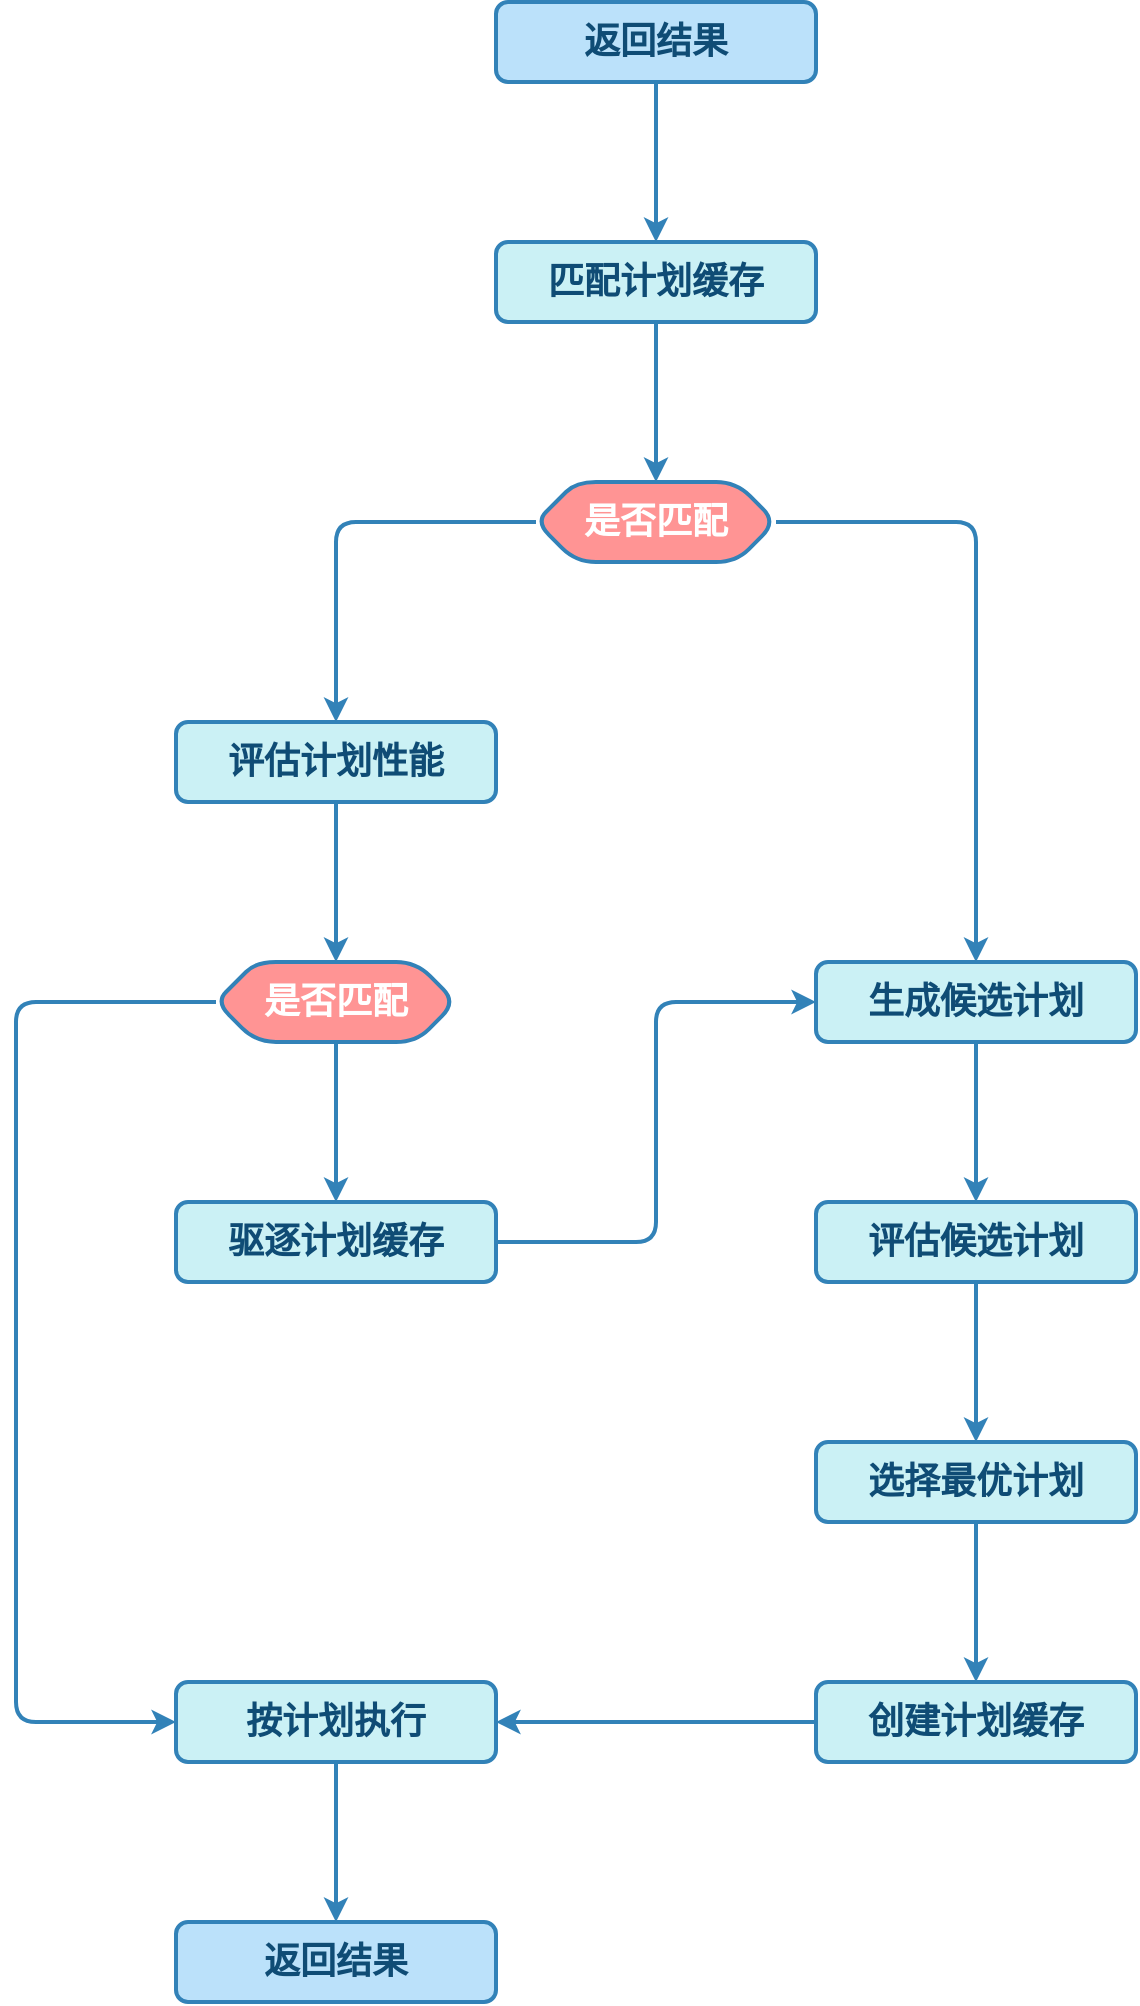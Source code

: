 <mxfile compressed="true" version="22.0.3" type="device"><diagram id="T8LRyA6OH0pvgJejiyML" name="索引执行计划"><mxGraphModel dx="782" dy="1408" grid="1" gridSize="10" guides="1" tooltips="1" connect="1" arrows="1" fold="1" page="1" pageScale="1" pageWidth="1169" pageHeight="1654" math="0" shadow="0"><root><mxCell id="0"/><mxCell id="1" parent="0"/><mxCell id="HTw7Mf0NKiv1tRz2owHZ-4" value="" style="edgeStyle=orthogonalEdgeStyle;shape=connector;rounded=0;orthogonalLoop=1;jettySize=auto;html=1;labelBackgroundColor=default;strokeColor=#3282B8;strokeWidth=2;align=center;verticalAlign=middle;fontFamily=Comic Sans MS;fontSize=18;fontColor=#0F4C75;endArrow=classic;endFill=1;" edge="1" parent="1" source="HTw7Mf0NKiv1tRz2owHZ-1" target="HTw7Mf0NKiv1tRz2owHZ-3"><mxGeometry relative="1" as="geometry"/></mxCell><mxCell id="HTw7Mf0NKiv1tRz2owHZ-1" value="匹配计划缓存" style="rounded=1;whiteSpace=wrap;html=1;fontFamily=Comic Sans MS;fontStyle=1;labelBackgroundColor=none;fillColor=#CBF1F5;strokeColor=#3282B8;fontColor=#0F4C75;shadow=0;container=0;fontSize=18;verticalAlign=middle;strokeWidth=2;" vertex="1" parent="1"><mxGeometry x="520" y="360" width="160" height="40" as="geometry"/></mxCell><mxCell id="HTw7Mf0NKiv1tRz2owHZ-8" value="" style="edgeStyle=orthogonalEdgeStyle;shape=connector;rounded=0;orthogonalLoop=1;jettySize=auto;html=1;labelBackgroundColor=default;strokeColor=#3282B8;strokeWidth=2;align=center;verticalAlign=middle;fontFamily=Comic Sans MS;fontSize=18;fontColor=#0F4C75;endArrow=classic;endFill=1;entryX=0.5;entryY=0;entryDx=0;entryDy=0;" edge="1" parent="1" source="HTw7Mf0NKiv1tRz2owHZ-2" target="HTw7Mf0NKiv1tRz2owHZ-9"><mxGeometry relative="1" as="geometry"/></mxCell><mxCell id="HTw7Mf0NKiv1tRz2owHZ-2" value="评估计划性能" style="rounded=1;whiteSpace=wrap;html=1;fontFamily=Comic Sans MS;fontStyle=1;labelBackgroundColor=none;fillColor=#CBF1F5;strokeColor=#3282B8;fontColor=#0F4C75;shadow=0;container=0;fontSize=18;verticalAlign=middle;strokeWidth=2;" vertex="1" parent="1"><mxGeometry x="360" y="600" width="160" height="40" as="geometry"/></mxCell><mxCell id="HTw7Mf0NKiv1tRz2owHZ-5" style="edgeStyle=orthogonalEdgeStyle;shape=connector;rounded=1;orthogonalLoop=1;jettySize=auto;html=1;labelBackgroundColor=default;strokeColor=#3282B8;strokeWidth=2;align=center;verticalAlign=middle;fontFamily=Comic Sans MS;fontSize=18;fontColor=#0F4C75;endArrow=classic;endFill=1;" edge="1" parent="1" source="HTw7Mf0NKiv1tRz2owHZ-3" target="HTw7Mf0NKiv1tRz2owHZ-2"><mxGeometry relative="1" as="geometry"/></mxCell><mxCell id="HTw7Mf0NKiv1tRz2owHZ-12" style="edgeStyle=orthogonalEdgeStyle;shape=connector;rounded=1;orthogonalLoop=1;jettySize=auto;html=1;entryX=0.5;entryY=0;entryDx=0;entryDy=0;labelBackgroundColor=default;strokeColor=#3282B8;strokeWidth=2;align=center;verticalAlign=middle;fontFamily=Comic Sans MS;fontSize=18;fontColor=#0F4C75;endArrow=classic;endFill=1;" edge="1" parent="1" source="HTw7Mf0NKiv1tRz2owHZ-3" target="HTw7Mf0NKiv1tRz2owHZ-6"><mxGeometry relative="1" as="geometry"/></mxCell><mxCell id="HTw7Mf0NKiv1tRz2owHZ-3" value="&lt;div&gt;是否匹配&lt;/div&gt;" style="shape=hexagon;perimeter=hexagonPerimeter2;whiteSpace=wrap;html=1;fixedSize=1;rounded=1;shadow=0;strokeColor=#3282B8;strokeWidth=2;align=center;verticalAlign=middle;fontFamily=Comic Sans MS;fontSize=18;fontColor=#FFFFFF;fillColor=#FF9494;fontStyle=1" vertex="1" parent="1"><mxGeometry x="540" y="480" width="120" height="40" as="geometry"/></mxCell><mxCell id="HTw7Mf0NKiv1tRz2owHZ-16" value="" style="edgeStyle=orthogonalEdgeStyle;shape=connector;rounded=0;orthogonalLoop=1;jettySize=auto;html=1;labelBackgroundColor=default;strokeColor=#3282B8;strokeWidth=2;align=center;verticalAlign=middle;fontFamily=Comic Sans MS;fontSize=18;fontColor=#0F4C75;endArrow=classic;endFill=1;" edge="1" parent="1" source="HTw7Mf0NKiv1tRz2owHZ-6" target="HTw7Mf0NKiv1tRz2owHZ-13"><mxGeometry relative="1" as="geometry"/></mxCell><mxCell id="HTw7Mf0NKiv1tRz2owHZ-6" value="生成候选计划" style="rounded=1;whiteSpace=wrap;html=1;fontFamily=Comic Sans MS;fontStyle=1;labelBackgroundColor=none;fillColor=#CBF1F5;strokeColor=#3282B8;fontColor=#0F4C75;shadow=0;container=0;fontSize=18;verticalAlign=middle;strokeWidth=2;" vertex="1" parent="1"><mxGeometry x="680" y="720" width="160" height="40" as="geometry"/></mxCell><mxCell id="HTw7Mf0NKiv1tRz2owHZ-11" value="" style="edgeStyle=orthogonalEdgeStyle;shape=connector;rounded=1;orthogonalLoop=1;jettySize=auto;html=1;labelBackgroundColor=default;strokeColor=#3282B8;strokeWidth=2;align=center;verticalAlign=middle;fontFamily=Comic Sans MS;fontSize=18;fontColor=#0F4C75;endArrow=classic;endFill=1;entryX=0;entryY=0.5;entryDx=0;entryDy=0;" edge="1" parent="1" source="HTw7Mf0NKiv1tRz2owHZ-7" target="HTw7Mf0NKiv1tRz2owHZ-6"><mxGeometry relative="1" as="geometry"/></mxCell><mxCell id="HTw7Mf0NKiv1tRz2owHZ-7" value="驱逐计划缓存" style="rounded=1;whiteSpace=wrap;html=1;fontFamily=Comic Sans MS;fontStyle=1;labelBackgroundColor=none;fillColor=#CBF1F5;strokeColor=#3282B8;fontColor=#0F4C75;shadow=0;container=0;fontSize=18;verticalAlign=middle;strokeWidth=2;" vertex="1" parent="1"><mxGeometry x="360" y="840" width="160" height="40" as="geometry"/></mxCell><mxCell id="HTw7Mf0NKiv1tRz2owHZ-10" value="" style="edgeStyle=orthogonalEdgeStyle;shape=connector;rounded=0;orthogonalLoop=1;jettySize=auto;html=1;labelBackgroundColor=default;strokeColor=#3282B8;strokeWidth=2;align=center;verticalAlign=middle;fontFamily=Comic Sans MS;fontSize=18;fontColor=#0F4C75;endArrow=classic;endFill=1;" edge="1" parent="1" source="HTw7Mf0NKiv1tRz2owHZ-9" target="HTw7Mf0NKiv1tRz2owHZ-7"><mxGeometry relative="1" as="geometry"/></mxCell><mxCell id="HTw7Mf0NKiv1tRz2owHZ-21" style="edgeStyle=orthogonalEdgeStyle;shape=connector;rounded=1;orthogonalLoop=1;jettySize=auto;html=1;entryX=0;entryY=0.5;entryDx=0;entryDy=0;labelBackgroundColor=default;strokeColor=#3282B8;strokeWidth=2;align=center;verticalAlign=middle;fontFamily=Comic Sans MS;fontSize=18;fontColor=#0F4C75;endArrow=classic;endFill=1;exitX=0;exitY=0.5;exitDx=0;exitDy=0;" edge="1" parent="1" source="HTw7Mf0NKiv1tRz2owHZ-9" target="HTw7Mf0NKiv1tRz2owHZ-19"><mxGeometry relative="1" as="geometry"><Array as="points"><mxPoint x="280" y="740"/><mxPoint x="280" y="1100"/></Array></mxGeometry></mxCell><mxCell id="HTw7Mf0NKiv1tRz2owHZ-9" value="&lt;div&gt;是否匹配&lt;/div&gt;" style="shape=hexagon;perimeter=hexagonPerimeter2;whiteSpace=wrap;html=1;fixedSize=1;rounded=1;shadow=0;strokeColor=#3282B8;strokeWidth=2;align=center;verticalAlign=middle;fontFamily=Comic Sans MS;fontSize=18;fontColor=#FFFFFF;fillColor=#FF9494;fontStyle=1" vertex="1" parent="1"><mxGeometry x="380" y="720" width="120" height="40" as="geometry"/></mxCell><mxCell id="HTw7Mf0NKiv1tRz2owHZ-17" value="" style="edgeStyle=orthogonalEdgeStyle;shape=connector;rounded=0;orthogonalLoop=1;jettySize=auto;html=1;labelBackgroundColor=default;strokeColor=#3282B8;strokeWidth=2;align=center;verticalAlign=middle;fontFamily=Comic Sans MS;fontSize=18;fontColor=#0F4C75;endArrow=classic;endFill=1;" edge="1" parent="1" source="HTw7Mf0NKiv1tRz2owHZ-13" target="HTw7Mf0NKiv1tRz2owHZ-14"><mxGeometry relative="1" as="geometry"/></mxCell><mxCell id="HTw7Mf0NKiv1tRz2owHZ-13" value="评估候选计划" style="rounded=1;whiteSpace=wrap;html=1;fontFamily=Comic Sans MS;fontStyle=1;labelBackgroundColor=none;fillColor=#CBF1F5;strokeColor=#3282B8;fontColor=#0F4C75;shadow=0;container=0;fontSize=18;verticalAlign=middle;strokeWidth=2;" vertex="1" parent="1"><mxGeometry x="680" y="840" width="160" height="40" as="geometry"/></mxCell><mxCell id="HTw7Mf0NKiv1tRz2owHZ-18" value="" style="edgeStyle=orthogonalEdgeStyle;shape=connector;rounded=0;orthogonalLoop=1;jettySize=auto;html=1;labelBackgroundColor=default;strokeColor=#3282B8;strokeWidth=2;align=center;verticalAlign=middle;fontFamily=Comic Sans MS;fontSize=18;fontColor=#0F4C75;endArrow=classic;endFill=1;" edge="1" parent="1" source="HTw7Mf0NKiv1tRz2owHZ-14" target="HTw7Mf0NKiv1tRz2owHZ-15"><mxGeometry relative="1" as="geometry"/></mxCell><mxCell id="HTw7Mf0NKiv1tRz2owHZ-14" value="选择最优计划" style="rounded=1;whiteSpace=wrap;html=1;fontFamily=Comic Sans MS;fontStyle=1;labelBackgroundColor=none;fillColor=#CBF1F5;strokeColor=#3282B8;fontColor=#0F4C75;shadow=0;container=0;fontSize=18;verticalAlign=middle;strokeWidth=2;" vertex="1" parent="1"><mxGeometry x="680" y="960" width="160" height="40" as="geometry"/></mxCell><mxCell id="HTw7Mf0NKiv1tRz2owHZ-20" style="edgeStyle=orthogonalEdgeStyle;shape=connector;rounded=0;orthogonalLoop=1;jettySize=auto;html=1;entryX=1;entryY=0.5;entryDx=0;entryDy=0;labelBackgroundColor=default;strokeColor=#3282B8;strokeWidth=2;align=center;verticalAlign=middle;fontFamily=Comic Sans MS;fontSize=18;fontColor=#0F4C75;endArrow=classic;endFill=1;" edge="1" parent="1" source="HTw7Mf0NKiv1tRz2owHZ-15" target="HTw7Mf0NKiv1tRz2owHZ-19"><mxGeometry relative="1" as="geometry"/></mxCell><mxCell id="HTw7Mf0NKiv1tRz2owHZ-15" value="创建计划缓存" style="rounded=1;whiteSpace=wrap;html=1;fontFamily=Comic Sans MS;fontStyle=1;labelBackgroundColor=none;fillColor=#CBF1F5;strokeColor=#3282B8;fontColor=#0F4C75;shadow=0;container=0;fontSize=18;verticalAlign=middle;strokeWidth=2;" vertex="1" parent="1"><mxGeometry x="680" y="1080" width="160" height="40" as="geometry"/></mxCell><mxCell id="bLcaSKiLG5diKZYi5GMX-2" value="" style="edgeStyle=orthogonalEdgeStyle;shape=connector;rounded=0;orthogonalLoop=1;jettySize=auto;html=1;labelBackgroundColor=default;strokeColor=#3282B8;strokeWidth=2;align=center;verticalAlign=middle;fontFamily=Comic Sans MS;fontSize=18;fontColor=#0F4C75;endArrow=classic;endFill=1;" edge="1" parent="1" source="HTw7Mf0NKiv1tRz2owHZ-19" target="bLcaSKiLG5diKZYi5GMX-1"><mxGeometry relative="1" as="geometry"/></mxCell><mxCell id="HTw7Mf0NKiv1tRz2owHZ-19" value="按计划执行" style="rounded=1;whiteSpace=wrap;html=1;fontFamily=Comic Sans MS;fontStyle=1;labelBackgroundColor=none;fillColor=#CBF1F5;strokeColor=#3282B8;fontColor=#0F4C75;shadow=0;container=0;fontSize=18;verticalAlign=middle;strokeWidth=2;" vertex="1" parent="1"><mxGeometry x="360" y="1080" width="160" height="40" as="geometry"/></mxCell><mxCell id="bLcaSKiLG5diKZYi5GMX-1" value="返回结果" style="rounded=1;whiteSpace=wrap;html=1;fontFamily=Comic Sans MS;fontStyle=1;labelBackgroundColor=none;fillColor=#BBE1FA;strokeColor=#3282B8;fontColor=#0F4C75;shadow=0;container=0;fontSize=18;verticalAlign=middle;strokeWidth=2;" vertex="1" parent="1"><mxGeometry x="360" y="1200" width="160" height="40" as="geometry"/></mxCell><mxCell id="bLcaSKiLG5diKZYi5GMX-4" value="" style="edgeStyle=orthogonalEdgeStyle;shape=connector;rounded=0;orthogonalLoop=1;jettySize=auto;html=1;labelBackgroundColor=default;strokeColor=#3282B8;strokeWidth=2;align=center;verticalAlign=middle;fontFamily=Comic Sans MS;fontSize=18;fontColor=#0F4C75;endArrow=classic;endFill=1;" edge="1" parent="1" source="bLcaSKiLG5diKZYi5GMX-3" target="HTw7Mf0NKiv1tRz2owHZ-1"><mxGeometry relative="1" as="geometry"/></mxCell><mxCell id="bLcaSKiLG5diKZYi5GMX-3" value="返回结果" style="rounded=1;whiteSpace=wrap;html=1;fontFamily=Comic Sans MS;fontStyle=1;labelBackgroundColor=none;fillColor=#BBE1FA;strokeColor=#3282B8;fontColor=#0F4C75;shadow=0;container=0;fontSize=18;verticalAlign=middle;strokeWidth=2;" vertex="1" parent="1"><mxGeometry x="520" y="240" width="160" height="40" as="geometry"/></mxCell></root></mxGraphModel></diagram></mxfile>